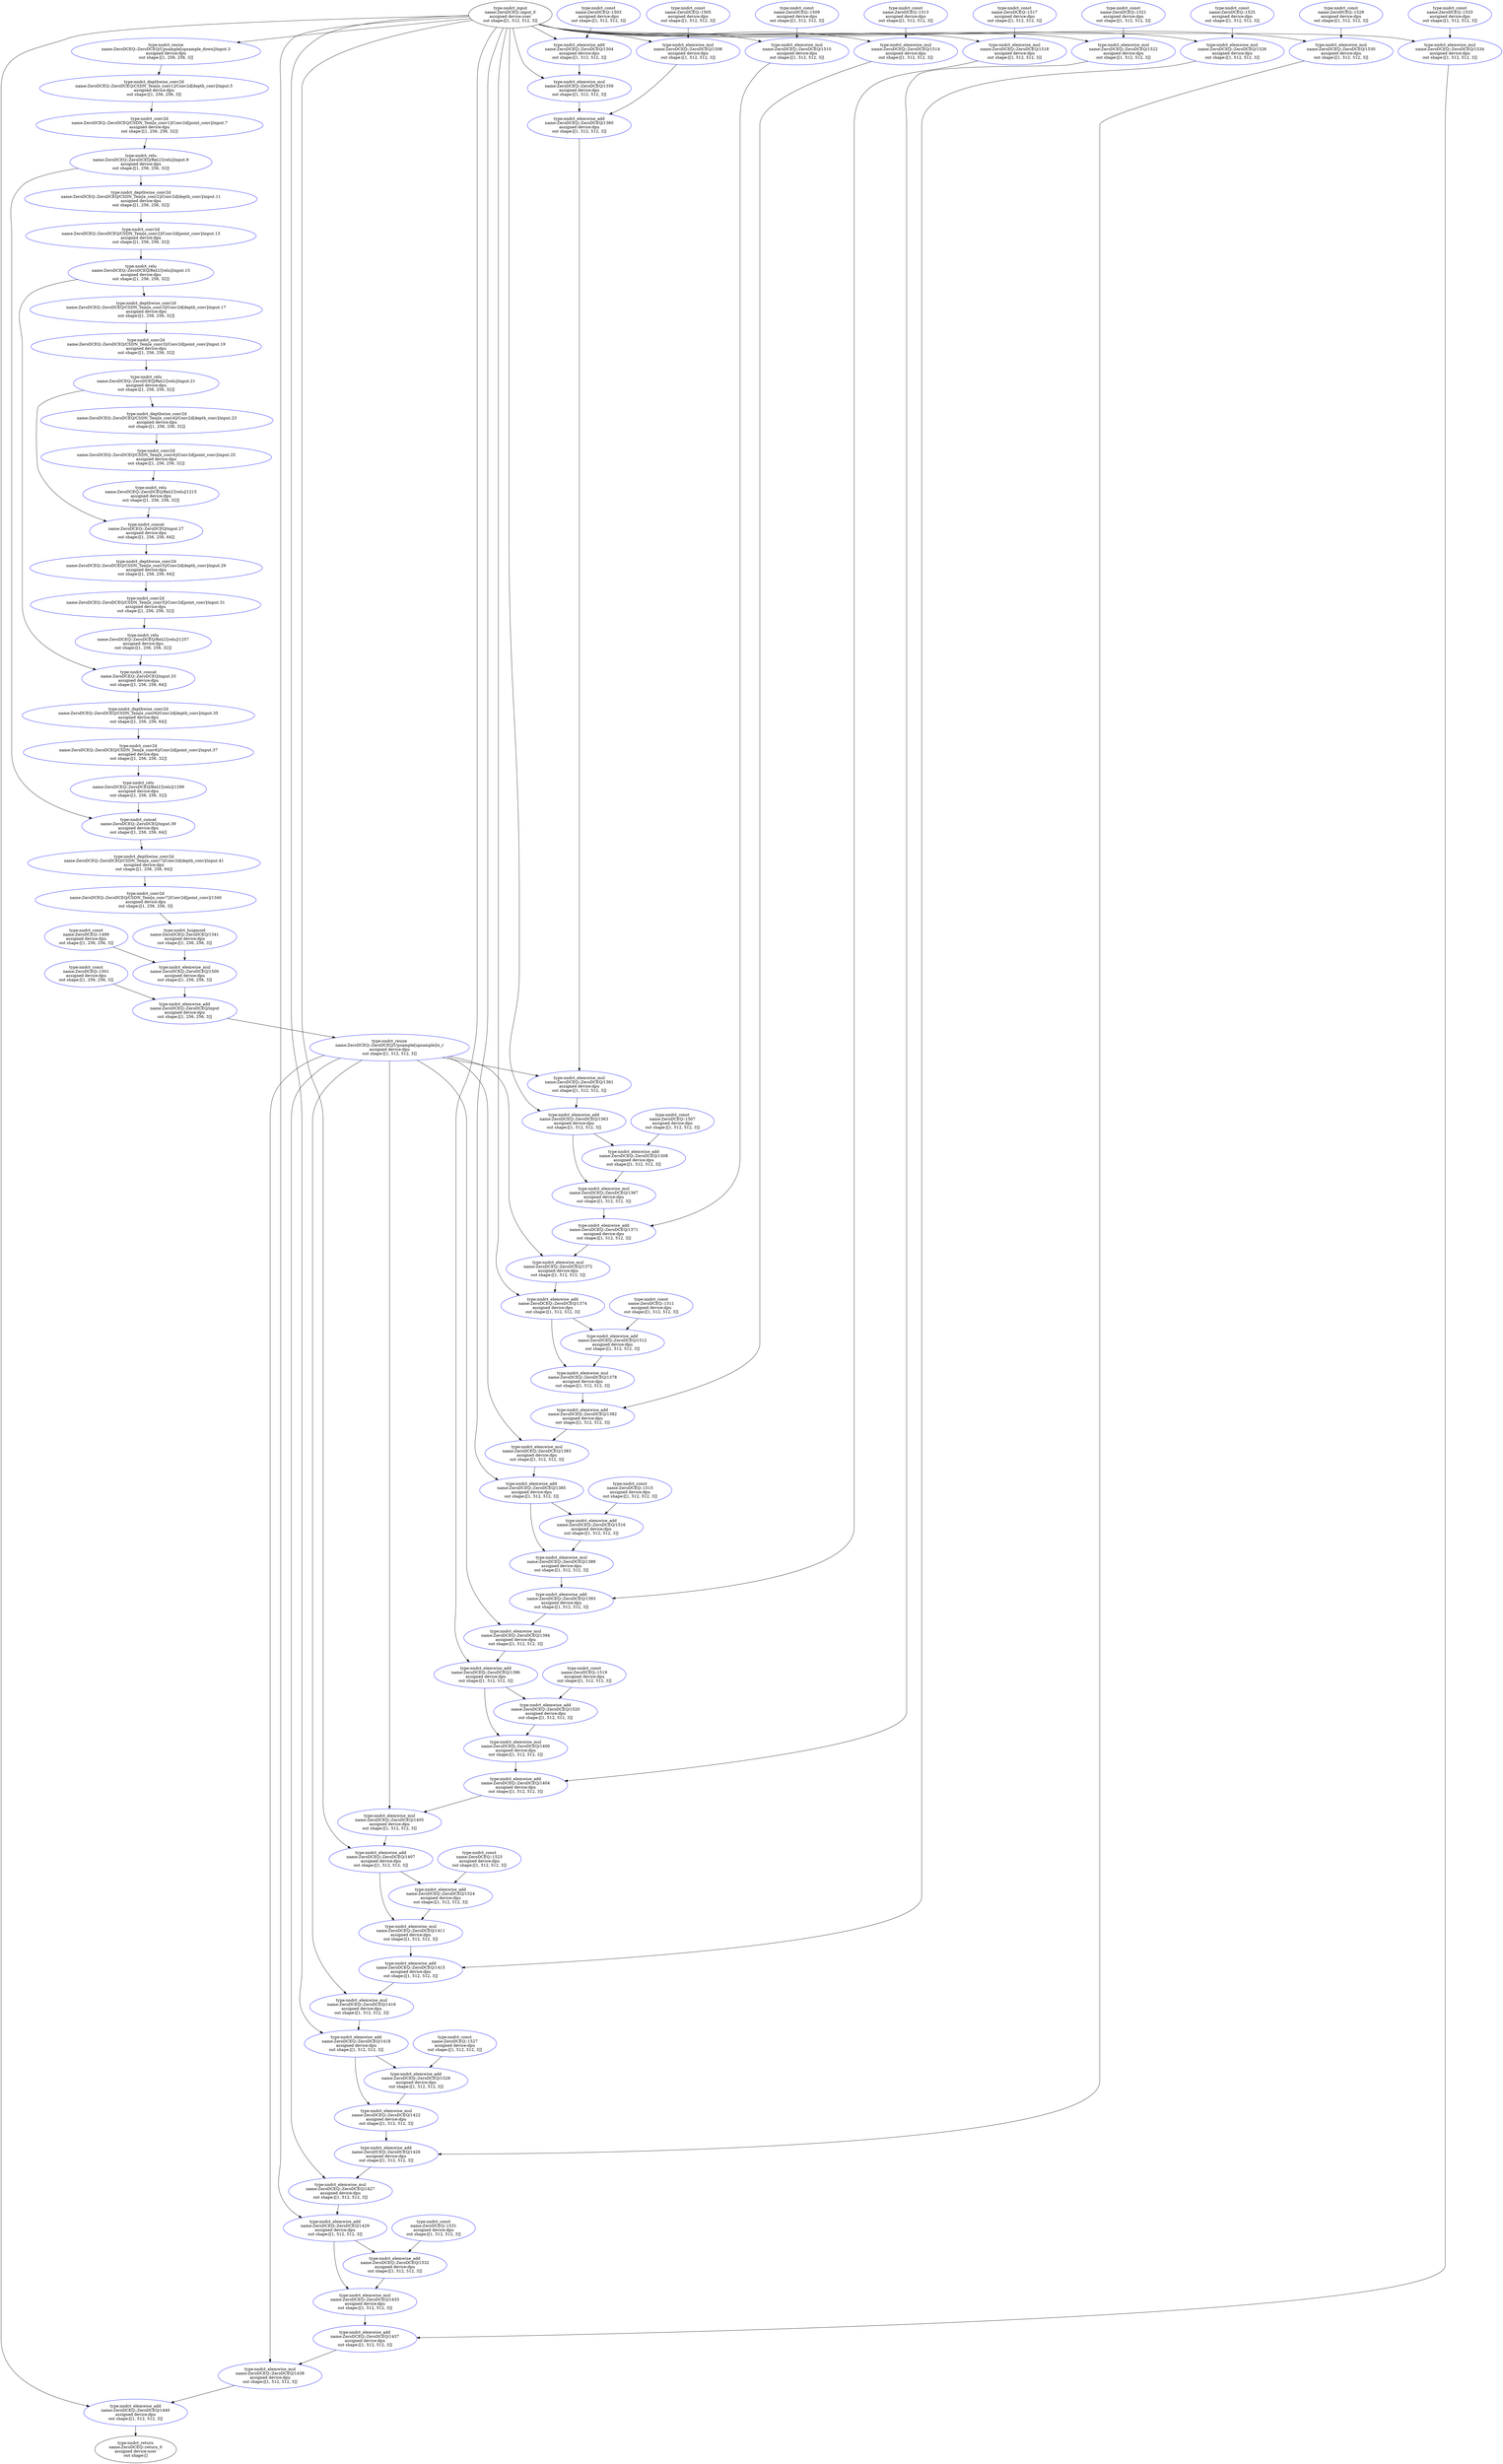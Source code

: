 digraph ZeroDCEQ {
	1499 [label="type:nndct_const
name:ZeroDCEQ::1499
assigned device:dpu
out shape:[[1, 256, 256, 3]]" color=blue]
	1505 [label="type:nndct_const
name:ZeroDCEQ::1505
assigned device:dpu
out shape:[[1, 512, 512, 3]]" color=blue]
	1509 [label="type:nndct_const
name:ZeroDCEQ::1509
assigned device:dpu
out shape:[[1, 512, 512, 3]]" color=blue]
	1513 [label="type:nndct_const
name:ZeroDCEQ::1513
assigned device:dpu
out shape:[[1, 512, 512, 3]]" color=blue]
	1517 [label="type:nndct_const
name:ZeroDCEQ::1517
assigned device:dpu
out shape:[[1, 512, 512, 3]]" color=blue]
	1521 [label="type:nndct_const
name:ZeroDCEQ::1521
assigned device:dpu
out shape:[[1, 512, 512, 3]]" color=blue]
	1525 [label="type:nndct_const
name:ZeroDCEQ::1525
assigned device:dpu
out shape:[[1, 512, 512, 3]]" color=blue]
	1529 [label="type:nndct_const
name:ZeroDCEQ::1529
assigned device:dpu
out shape:[[1, 512, 512, 3]]" color=blue]
	1533 [label="type:nndct_const
name:ZeroDCEQ::1533
assigned device:dpu
out shape:[[1, 512, 512, 3]]" color=blue]
	1501 [label="type:nndct_const
name:ZeroDCEQ::1501
assigned device:dpu
out shape:[[1, 256, 256, 3]]" color=blue]
	1507 [label="type:nndct_const
name:ZeroDCEQ::1507
assigned device:dpu
out shape:[[1, 512, 512, 3]]" color=blue]
	1511 [label="type:nndct_const
name:ZeroDCEQ::1511
assigned device:dpu
out shape:[[1, 512, 512, 3]]" color=blue]
	1515 [label="type:nndct_const
name:ZeroDCEQ::1515
assigned device:dpu
out shape:[[1, 512, 512, 3]]" color=blue]
	1519 [label="type:nndct_const
name:ZeroDCEQ::1519
assigned device:dpu
out shape:[[1, 512, 512, 3]]" color=blue]
	1523 [label="type:nndct_const
name:ZeroDCEQ::1523
assigned device:dpu
out shape:[[1, 512, 512, 3]]" color=blue]
	1527 [label="type:nndct_const
name:ZeroDCEQ::1527
assigned device:dpu
out shape:[[1, 512, 512, 3]]" color=blue]
	1531 [label="type:nndct_const
name:ZeroDCEQ::1531
assigned device:dpu
out shape:[[1, 512, 512, 3]]" color=blue]
	1503 [label="type:nndct_const
name:ZeroDCEQ::1503
assigned device:dpu
out shape:[[1, 512, 512, 3]]" color=blue]
	input_0 [label="type:nndct_input
name:ZeroDCEQ::input_0
assigned device:user
out shape:[[1, 512, 512, 3]]" color=black]
	"ZeroDCEQ/Upsample[upsample_down]/input.3" [label="type:nndct_resize
name:ZeroDCEQ::ZeroDCEQ/Upsample[upsample_down]/input.3
assigned device:dpu
out shape:[[1, 256, 256, 3]]" color=blue]
	"ZeroDCEQ/CSDN_Tem[e_conv1]/Conv2d[depth_conv]/input.5" [label="type:nndct_depthwise_conv2d
name:ZeroDCEQ::ZeroDCEQ/CSDN_Tem[e_conv1]/Conv2d[depth_conv]/input.5
assigned device:dpu
out shape:[[1, 256, 256, 3]]" color=blue]
	"ZeroDCEQ/CSDN_Tem[e_conv1]/Conv2d[point_conv]/input.7" [label="type:nndct_conv2d
name:ZeroDCEQ::ZeroDCEQ/CSDN_Tem[e_conv1]/Conv2d[point_conv]/input.7
assigned device:dpu
out shape:[[1, 256, 256, 32]]" color=blue]
	"ZeroDCEQ/ReLU[relu]/input.9" [label="type:nndct_relu
name:ZeroDCEQ::ZeroDCEQ/ReLU[relu]/input.9
assigned device:dpu
out shape:[[1, 256, 256, 32]]" color=blue]
	"ZeroDCEQ/CSDN_Tem[e_conv2]/Conv2d[depth_conv]/input.11" [label="type:nndct_depthwise_conv2d
name:ZeroDCEQ::ZeroDCEQ/CSDN_Tem[e_conv2]/Conv2d[depth_conv]/input.11
assigned device:dpu
out shape:[[1, 256, 256, 32]]" color=blue]
	"ZeroDCEQ/CSDN_Tem[e_conv2]/Conv2d[point_conv]/input.13" [label="type:nndct_conv2d
name:ZeroDCEQ::ZeroDCEQ/CSDN_Tem[e_conv2]/Conv2d[point_conv]/input.13
assigned device:dpu
out shape:[[1, 256, 256, 32]]" color=blue]
	"ZeroDCEQ/ReLU[relu]/input.15" [label="type:nndct_relu
name:ZeroDCEQ::ZeroDCEQ/ReLU[relu]/input.15
assigned device:dpu
out shape:[[1, 256, 256, 32]]" color=blue]
	"ZeroDCEQ/CSDN_Tem[e_conv3]/Conv2d[depth_conv]/input.17" [label="type:nndct_depthwise_conv2d
name:ZeroDCEQ::ZeroDCEQ/CSDN_Tem[e_conv3]/Conv2d[depth_conv]/input.17
assigned device:dpu
out shape:[[1, 256, 256, 32]]" color=blue]
	"ZeroDCEQ/CSDN_Tem[e_conv3]/Conv2d[point_conv]/input.19" [label="type:nndct_conv2d
name:ZeroDCEQ::ZeroDCEQ/CSDN_Tem[e_conv3]/Conv2d[point_conv]/input.19
assigned device:dpu
out shape:[[1, 256, 256, 32]]" color=blue]
	"ZeroDCEQ/ReLU[relu]/input.21" [label="type:nndct_relu
name:ZeroDCEQ::ZeroDCEQ/ReLU[relu]/input.21
assigned device:dpu
out shape:[[1, 256, 256, 32]]" color=blue]
	"ZeroDCEQ/CSDN_Tem[e_conv4]/Conv2d[depth_conv]/input.23" [label="type:nndct_depthwise_conv2d
name:ZeroDCEQ::ZeroDCEQ/CSDN_Tem[e_conv4]/Conv2d[depth_conv]/input.23
assigned device:dpu
out shape:[[1, 256, 256, 32]]" color=blue]
	"ZeroDCEQ/CSDN_Tem[e_conv4]/Conv2d[point_conv]/input.25" [label="type:nndct_conv2d
name:ZeroDCEQ::ZeroDCEQ/CSDN_Tem[e_conv4]/Conv2d[point_conv]/input.25
assigned device:dpu
out shape:[[1, 256, 256, 32]]" color=blue]
	"ZeroDCEQ/ReLU[relu]/1215" [label="type:nndct_relu
name:ZeroDCEQ::ZeroDCEQ/ReLU[relu]/1215
assigned device:dpu
out shape:[[1, 256, 256, 32]]" color=blue]
	"ZeroDCEQ/input.27" [label="type:nndct_concat
name:ZeroDCEQ::ZeroDCEQ/input.27
assigned device:dpu
out shape:[[1, 256, 256, 64]]" color=blue]
	"ZeroDCEQ/CSDN_Tem[e_conv5]/Conv2d[depth_conv]/input.29" [label="type:nndct_depthwise_conv2d
name:ZeroDCEQ::ZeroDCEQ/CSDN_Tem[e_conv5]/Conv2d[depth_conv]/input.29
assigned device:dpu
out shape:[[1, 256, 256, 64]]" color=blue]
	"ZeroDCEQ/CSDN_Tem[e_conv5]/Conv2d[point_conv]/input.31" [label="type:nndct_conv2d
name:ZeroDCEQ::ZeroDCEQ/CSDN_Tem[e_conv5]/Conv2d[point_conv]/input.31
assigned device:dpu
out shape:[[1, 256, 256, 32]]" color=blue]
	"ZeroDCEQ/ReLU[relu]/1257" [label="type:nndct_relu
name:ZeroDCEQ::ZeroDCEQ/ReLU[relu]/1257
assigned device:dpu
out shape:[[1, 256, 256, 32]]" color=blue]
	"ZeroDCEQ/input.33" [label="type:nndct_concat
name:ZeroDCEQ::ZeroDCEQ/input.33
assigned device:dpu
out shape:[[1, 256, 256, 64]]" color=blue]
	"ZeroDCEQ/CSDN_Tem[e_conv6]/Conv2d[depth_conv]/input.35" [label="type:nndct_depthwise_conv2d
name:ZeroDCEQ::ZeroDCEQ/CSDN_Tem[e_conv6]/Conv2d[depth_conv]/input.35
assigned device:dpu
out shape:[[1, 256, 256, 64]]" color=blue]
	"ZeroDCEQ/CSDN_Tem[e_conv6]/Conv2d[point_conv]/input.37" [label="type:nndct_conv2d
name:ZeroDCEQ::ZeroDCEQ/CSDN_Tem[e_conv6]/Conv2d[point_conv]/input.37
assigned device:dpu
out shape:[[1, 256, 256, 32]]" color=blue]
	"ZeroDCEQ/ReLU[relu]/1299" [label="type:nndct_relu
name:ZeroDCEQ::ZeroDCEQ/ReLU[relu]/1299
assigned device:dpu
out shape:[[1, 256, 256, 32]]" color=blue]
	"ZeroDCEQ/input.39" [label="type:nndct_concat
name:ZeroDCEQ::ZeroDCEQ/input.39
assigned device:dpu
out shape:[[1, 256, 256, 64]]" color=blue]
	"ZeroDCEQ/CSDN_Tem[e_conv7]/Conv2d[depth_conv]/input.41" [label="type:nndct_depthwise_conv2d
name:ZeroDCEQ::ZeroDCEQ/CSDN_Tem[e_conv7]/Conv2d[depth_conv]/input.41
assigned device:dpu
out shape:[[1, 256, 256, 64]]" color=blue]
	"ZeroDCEQ/CSDN_Tem[e_conv7]/Conv2d[point_conv]/1340" [label="type:nndct_conv2d
name:ZeroDCEQ::ZeroDCEQ/CSDN_Tem[e_conv7]/Conv2d[point_conv]/1340
assigned device:dpu
out shape:[[1, 256, 256, 3]]" color=blue]
	"ZeroDCEQ/1341" [label="type:nndct_hsigmoid
name:ZeroDCEQ::ZeroDCEQ/1341
assigned device:dpu
out shape:[[1, 256, 256, 3]]" color=blue]
	"ZeroDCEQ/1500" [label="type:nndct_elemwise_mul
name:ZeroDCEQ::ZeroDCEQ/1500
assigned device:dpu
out shape:[[1, 256, 256, 3]]" color=blue]
	"ZeroDCEQ/input" [label="type:nndct_elemwise_add
name:ZeroDCEQ::ZeroDCEQ/input
assigned device:dpu
out shape:[[1, 256, 256, 3]]" color=blue]
	"ZeroDCEQ/Upsample[upsample]/x_r" [label="type:nndct_resize
name:ZeroDCEQ::ZeroDCEQ/Upsample[upsample]/x_r
assigned device:dpu
out shape:[[1, 512, 512, 3]]" color=blue]
	"ZeroDCEQ/1504" [label="type:nndct_elemwise_add
name:ZeroDCEQ::ZeroDCEQ/1504
assigned device:dpu
out shape:[[1, 512, 512, 3]]" color=blue]
	"ZeroDCEQ/1356" [label="type:nndct_elemwise_mul
name:ZeroDCEQ::ZeroDCEQ/1356
assigned device:dpu
out shape:[[1, 512, 512, 3]]" color=blue]
	"ZeroDCEQ/1506" [label="type:nndct_elemwise_mul
name:ZeroDCEQ::ZeroDCEQ/1506
assigned device:dpu
out shape:[[1, 512, 512, 3]]" color=blue]
	"ZeroDCEQ/1360" [label="type:nndct_elemwise_add
name:ZeroDCEQ::ZeroDCEQ/1360
assigned device:dpu
out shape:[[1, 512, 512, 3]]" color=blue]
	"ZeroDCEQ/1361" [label="type:nndct_elemwise_mul
name:ZeroDCEQ::ZeroDCEQ/1361
assigned device:dpu
out shape:[[1, 512, 512, 3]]" color=blue]
	"ZeroDCEQ/1363" [label="type:nndct_elemwise_add
name:ZeroDCEQ::ZeroDCEQ/1363
assigned device:dpu
out shape:[[1, 512, 512, 3]]" color=blue]
	"ZeroDCEQ/1508" [label="type:nndct_elemwise_add
name:ZeroDCEQ::ZeroDCEQ/1508
assigned device:dpu
out shape:[[1, 512, 512, 3]]" color=blue]
	"ZeroDCEQ/1367" [label="type:nndct_elemwise_mul
name:ZeroDCEQ::ZeroDCEQ/1367
assigned device:dpu
out shape:[[1, 512, 512, 3]]" color=blue]
	"ZeroDCEQ/1510" [label="type:nndct_elemwise_mul
name:ZeroDCEQ::ZeroDCEQ/1510
assigned device:dpu
out shape:[[1, 512, 512, 3]]" color=blue]
	"ZeroDCEQ/1371" [label="type:nndct_elemwise_add
name:ZeroDCEQ::ZeroDCEQ/1371
assigned device:dpu
out shape:[[1, 512, 512, 3]]" color=blue]
	"ZeroDCEQ/1372" [label="type:nndct_elemwise_mul
name:ZeroDCEQ::ZeroDCEQ/1372
assigned device:dpu
out shape:[[1, 512, 512, 3]]" color=blue]
	"ZeroDCEQ/1374" [label="type:nndct_elemwise_add
name:ZeroDCEQ::ZeroDCEQ/1374
assigned device:dpu
out shape:[[1, 512, 512, 3]]" color=blue]
	"ZeroDCEQ/1512" [label="type:nndct_elemwise_add
name:ZeroDCEQ::ZeroDCEQ/1512
assigned device:dpu
out shape:[[1, 512, 512, 3]]" color=blue]
	"ZeroDCEQ/1378" [label="type:nndct_elemwise_mul
name:ZeroDCEQ::ZeroDCEQ/1378
assigned device:dpu
out shape:[[1, 512, 512, 3]]" color=blue]
	"ZeroDCEQ/1514" [label="type:nndct_elemwise_mul
name:ZeroDCEQ::ZeroDCEQ/1514
assigned device:dpu
out shape:[[1, 512, 512, 3]]" color=blue]
	"ZeroDCEQ/1382" [label="type:nndct_elemwise_add
name:ZeroDCEQ::ZeroDCEQ/1382
assigned device:dpu
out shape:[[1, 512, 512, 3]]" color=blue]
	"ZeroDCEQ/1383" [label="type:nndct_elemwise_mul
name:ZeroDCEQ::ZeroDCEQ/1383
assigned device:dpu
out shape:[[1, 512, 512, 3]]" color=blue]
	"ZeroDCEQ/1385" [label="type:nndct_elemwise_add
name:ZeroDCEQ::ZeroDCEQ/1385
assigned device:dpu
out shape:[[1, 512, 512, 3]]" color=blue]
	"ZeroDCEQ/1516" [label="type:nndct_elemwise_add
name:ZeroDCEQ::ZeroDCEQ/1516
assigned device:dpu
out shape:[[1, 512, 512, 3]]" color=blue]
	"ZeroDCEQ/1389" [label="type:nndct_elemwise_mul
name:ZeroDCEQ::ZeroDCEQ/1389
assigned device:dpu
out shape:[[1, 512, 512, 3]]" color=blue]
	"ZeroDCEQ/1518" [label="type:nndct_elemwise_mul
name:ZeroDCEQ::ZeroDCEQ/1518
assigned device:dpu
out shape:[[1, 512, 512, 3]]" color=blue]
	"ZeroDCEQ/1393" [label="type:nndct_elemwise_add
name:ZeroDCEQ::ZeroDCEQ/1393
assigned device:dpu
out shape:[[1, 512, 512, 3]]" color=blue]
	"ZeroDCEQ/1394" [label="type:nndct_elemwise_mul
name:ZeroDCEQ::ZeroDCEQ/1394
assigned device:dpu
out shape:[[1, 512, 512, 3]]" color=blue]
	"ZeroDCEQ/1396" [label="type:nndct_elemwise_add
name:ZeroDCEQ::ZeroDCEQ/1396
assigned device:dpu
out shape:[[1, 512, 512, 3]]" color=blue]
	"ZeroDCEQ/1520" [label="type:nndct_elemwise_add
name:ZeroDCEQ::ZeroDCEQ/1520
assigned device:dpu
out shape:[[1, 512, 512, 3]]" color=blue]
	"ZeroDCEQ/1400" [label="type:nndct_elemwise_mul
name:ZeroDCEQ::ZeroDCEQ/1400
assigned device:dpu
out shape:[[1, 512, 512, 3]]" color=blue]
	"ZeroDCEQ/1522" [label="type:nndct_elemwise_mul
name:ZeroDCEQ::ZeroDCEQ/1522
assigned device:dpu
out shape:[[1, 512, 512, 3]]" color=blue]
	"ZeroDCEQ/1404" [label="type:nndct_elemwise_add
name:ZeroDCEQ::ZeroDCEQ/1404
assigned device:dpu
out shape:[[1, 512, 512, 3]]" color=blue]
	"ZeroDCEQ/1405" [label="type:nndct_elemwise_mul
name:ZeroDCEQ::ZeroDCEQ/1405
assigned device:dpu
out shape:[[1, 512, 512, 3]]" color=blue]
	"ZeroDCEQ/1407" [label="type:nndct_elemwise_add
name:ZeroDCEQ::ZeroDCEQ/1407
assigned device:dpu
out shape:[[1, 512, 512, 3]]" color=blue]
	"ZeroDCEQ/1524" [label="type:nndct_elemwise_add
name:ZeroDCEQ::ZeroDCEQ/1524
assigned device:dpu
out shape:[[1, 512, 512, 3]]" color=blue]
	"ZeroDCEQ/1411" [label="type:nndct_elemwise_mul
name:ZeroDCEQ::ZeroDCEQ/1411
assigned device:dpu
out shape:[[1, 512, 512, 3]]" color=blue]
	"ZeroDCEQ/1526" [label="type:nndct_elemwise_mul
name:ZeroDCEQ::ZeroDCEQ/1526
assigned device:dpu
out shape:[[1, 512, 512, 3]]" color=blue]
	"ZeroDCEQ/1415" [label="type:nndct_elemwise_add
name:ZeroDCEQ::ZeroDCEQ/1415
assigned device:dpu
out shape:[[1, 512, 512, 3]]" color=blue]
	"ZeroDCEQ/1416" [label="type:nndct_elemwise_mul
name:ZeroDCEQ::ZeroDCEQ/1416
assigned device:dpu
out shape:[[1, 512, 512, 3]]" color=blue]
	"ZeroDCEQ/1418" [label="type:nndct_elemwise_add
name:ZeroDCEQ::ZeroDCEQ/1418
assigned device:dpu
out shape:[[1, 512, 512, 3]]" color=blue]
	"ZeroDCEQ/1528" [label="type:nndct_elemwise_add
name:ZeroDCEQ::ZeroDCEQ/1528
assigned device:dpu
out shape:[[1, 512, 512, 3]]" color=blue]
	"ZeroDCEQ/1422" [label="type:nndct_elemwise_mul
name:ZeroDCEQ::ZeroDCEQ/1422
assigned device:dpu
out shape:[[1, 512, 512, 3]]" color=blue]
	"ZeroDCEQ/1530" [label="type:nndct_elemwise_mul
name:ZeroDCEQ::ZeroDCEQ/1530
assigned device:dpu
out shape:[[1, 512, 512, 3]]" color=blue]
	"ZeroDCEQ/1426" [label="type:nndct_elemwise_add
name:ZeroDCEQ::ZeroDCEQ/1426
assigned device:dpu
out shape:[[1, 512, 512, 3]]" color=blue]
	"ZeroDCEQ/1427" [label="type:nndct_elemwise_mul
name:ZeroDCEQ::ZeroDCEQ/1427
assigned device:dpu
out shape:[[1, 512, 512, 3]]" color=blue]
	"ZeroDCEQ/1429" [label="type:nndct_elemwise_add
name:ZeroDCEQ::ZeroDCEQ/1429
assigned device:dpu
out shape:[[1, 512, 512, 3]]" color=blue]
	"ZeroDCEQ/1532" [label="type:nndct_elemwise_add
name:ZeroDCEQ::ZeroDCEQ/1532
assigned device:dpu
out shape:[[1, 512, 512, 3]]" color=blue]
	"ZeroDCEQ/1433" [label="type:nndct_elemwise_mul
name:ZeroDCEQ::ZeroDCEQ/1433
assigned device:dpu
out shape:[[1, 512, 512, 3]]" color=blue]
	"ZeroDCEQ/1534" [label="type:nndct_elemwise_mul
name:ZeroDCEQ::ZeroDCEQ/1534
assigned device:dpu
out shape:[[1, 512, 512, 3]]" color=blue]
	"ZeroDCEQ/1437" [label="type:nndct_elemwise_add
name:ZeroDCEQ::ZeroDCEQ/1437
assigned device:dpu
out shape:[[1, 512, 512, 3]]" color=blue]
	"ZeroDCEQ/1438" [label="type:nndct_elemwise_mul
name:ZeroDCEQ::ZeroDCEQ/1438
assigned device:dpu
out shape:[[1, 512, 512, 3]]" color=blue]
	"ZeroDCEQ/1440" [label="type:nndct_elemwise_add
name:ZeroDCEQ::ZeroDCEQ/1440
assigned device:dpu
out shape:[[1, 512, 512, 3]]" color=blue]
	return_0 [label="type:nndct_return
name:ZeroDCEQ::return_0
assigned device:user
out shape:[]" color=black]
	1499 -> "ZeroDCEQ/1500"
	1505 -> "ZeroDCEQ/1506"
	1509 -> "ZeroDCEQ/1510"
	1513 -> "ZeroDCEQ/1514"
	1517 -> "ZeroDCEQ/1518"
	1521 -> "ZeroDCEQ/1522"
	1525 -> "ZeroDCEQ/1526"
	1529 -> "ZeroDCEQ/1530"
	1533 -> "ZeroDCEQ/1534"
	1501 -> "ZeroDCEQ/input"
	1507 -> "ZeroDCEQ/1508"
	1511 -> "ZeroDCEQ/1512"
	1515 -> "ZeroDCEQ/1516"
	1519 -> "ZeroDCEQ/1520"
	1523 -> "ZeroDCEQ/1524"
	1527 -> "ZeroDCEQ/1528"
	1531 -> "ZeroDCEQ/1532"
	1503 -> "ZeroDCEQ/1504"
	input_0 -> "ZeroDCEQ/Upsample[upsample_down]/input.3"
	input_0 -> "ZeroDCEQ/1504"
	input_0 -> "ZeroDCEQ/1356"
	input_0 -> "ZeroDCEQ/1506"
	input_0 -> "ZeroDCEQ/1363"
	input_0 -> "ZeroDCEQ/1510"
	input_0 -> "ZeroDCEQ/1374"
	input_0 -> "ZeroDCEQ/1514"
	input_0 -> "ZeroDCEQ/1385"
	input_0 -> "ZeroDCEQ/1518"
	input_0 -> "ZeroDCEQ/1396"
	input_0 -> "ZeroDCEQ/1522"
	input_0 -> "ZeroDCEQ/1407"
	input_0 -> "ZeroDCEQ/1526"
	input_0 -> "ZeroDCEQ/1418"
	input_0 -> "ZeroDCEQ/1530"
	input_0 -> "ZeroDCEQ/1429"
	input_0 -> "ZeroDCEQ/1534"
	input_0 -> "ZeroDCEQ/1440"
	"ZeroDCEQ/Upsample[upsample_down]/input.3" -> "ZeroDCEQ/CSDN_Tem[e_conv1]/Conv2d[depth_conv]/input.5"
	"ZeroDCEQ/CSDN_Tem[e_conv1]/Conv2d[depth_conv]/input.5" -> "ZeroDCEQ/CSDN_Tem[e_conv1]/Conv2d[point_conv]/input.7"
	"ZeroDCEQ/CSDN_Tem[e_conv1]/Conv2d[point_conv]/input.7" -> "ZeroDCEQ/ReLU[relu]/input.9"
	"ZeroDCEQ/ReLU[relu]/input.9" -> "ZeroDCEQ/CSDN_Tem[e_conv2]/Conv2d[depth_conv]/input.11"
	"ZeroDCEQ/ReLU[relu]/input.9" -> "ZeroDCEQ/input.39"
	"ZeroDCEQ/CSDN_Tem[e_conv2]/Conv2d[depth_conv]/input.11" -> "ZeroDCEQ/CSDN_Tem[e_conv2]/Conv2d[point_conv]/input.13"
	"ZeroDCEQ/CSDN_Tem[e_conv2]/Conv2d[point_conv]/input.13" -> "ZeroDCEQ/ReLU[relu]/input.15"
	"ZeroDCEQ/ReLU[relu]/input.15" -> "ZeroDCEQ/CSDN_Tem[e_conv3]/Conv2d[depth_conv]/input.17"
	"ZeroDCEQ/ReLU[relu]/input.15" -> "ZeroDCEQ/input.33"
	"ZeroDCEQ/CSDN_Tem[e_conv3]/Conv2d[depth_conv]/input.17" -> "ZeroDCEQ/CSDN_Tem[e_conv3]/Conv2d[point_conv]/input.19"
	"ZeroDCEQ/CSDN_Tem[e_conv3]/Conv2d[point_conv]/input.19" -> "ZeroDCEQ/ReLU[relu]/input.21"
	"ZeroDCEQ/ReLU[relu]/input.21" -> "ZeroDCEQ/CSDN_Tem[e_conv4]/Conv2d[depth_conv]/input.23"
	"ZeroDCEQ/ReLU[relu]/input.21" -> "ZeroDCEQ/input.27"
	"ZeroDCEQ/CSDN_Tem[e_conv4]/Conv2d[depth_conv]/input.23" -> "ZeroDCEQ/CSDN_Tem[e_conv4]/Conv2d[point_conv]/input.25"
	"ZeroDCEQ/CSDN_Tem[e_conv4]/Conv2d[point_conv]/input.25" -> "ZeroDCEQ/ReLU[relu]/1215"
	"ZeroDCEQ/ReLU[relu]/1215" -> "ZeroDCEQ/input.27"
	"ZeroDCEQ/input.27" -> "ZeroDCEQ/CSDN_Tem[e_conv5]/Conv2d[depth_conv]/input.29"
	"ZeroDCEQ/CSDN_Tem[e_conv5]/Conv2d[depth_conv]/input.29" -> "ZeroDCEQ/CSDN_Tem[e_conv5]/Conv2d[point_conv]/input.31"
	"ZeroDCEQ/CSDN_Tem[e_conv5]/Conv2d[point_conv]/input.31" -> "ZeroDCEQ/ReLU[relu]/1257"
	"ZeroDCEQ/ReLU[relu]/1257" -> "ZeroDCEQ/input.33"
	"ZeroDCEQ/input.33" -> "ZeroDCEQ/CSDN_Tem[e_conv6]/Conv2d[depth_conv]/input.35"
	"ZeroDCEQ/CSDN_Tem[e_conv6]/Conv2d[depth_conv]/input.35" -> "ZeroDCEQ/CSDN_Tem[e_conv6]/Conv2d[point_conv]/input.37"
	"ZeroDCEQ/CSDN_Tem[e_conv6]/Conv2d[point_conv]/input.37" -> "ZeroDCEQ/ReLU[relu]/1299"
	"ZeroDCEQ/ReLU[relu]/1299" -> "ZeroDCEQ/input.39"
	"ZeroDCEQ/input.39" -> "ZeroDCEQ/CSDN_Tem[e_conv7]/Conv2d[depth_conv]/input.41"
	"ZeroDCEQ/CSDN_Tem[e_conv7]/Conv2d[depth_conv]/input.41" -> "ZeroDCEQ/CSDN_Tem[e_conv7]/Conv2d[point_conv]/1340"
	"ZeroDCEQ/CSDN_Tem[e_conv7]/Conv2d[point_conv]/1340" -> "ZeroDCEQ/1341"
	"ZeroDCEQ/1341" -> "ZeroDCEQ/1500"
	"ZeroDCEQ/1500" -> "ZeroDCEQ/input"
	"ZeroDCEQ/input" -> "ZeroDCEQ/Upsample[upsample]/x_r"
	"ZeroDCEQ/Upsample[upsample]/x_r" -> "ZeroDCEQ/1361"
	"ZeroDCEQ/Upsample[upsample]/x_r" -> "ZeroDCEQ/1372"
	"ZeroDCEQ/Upsample[upsample]/x_r" -> "ZeroDCEQ/1383"
	"ZeroDCEQ/Upsample[upsample]/x_r" -> "ZeroDCEQ/1394"
	"ZeroDCEQ/Upsample[upsample]/x_r" -> "ZeroDCEQ/1405"
	"ZeroDCEQ/Upsample[upsample]/x_r" -> "ZeroDCEQ/1416"
	"ZeroDCEQ/Upsample[upsample]/x_r" -> "ZeroDCEQ/1427"
	"ZeroDCEQ/Upsample[upsample]/x_r" -> "ZeroDCEQ/1438"
	"ZeroDCEQ/1504" -> "ZeroDCEQ/1356"
	"ZeroDCEQ/1356" -> "ZeroDCEQ/1360"
	"ZeroDCEQ/1506" -> "ZeroDCEQ/1360"
	"ZeroDCEQ/1360" -> "ZeroDCEQ/1361"
	"ZeroDCEQ/1361" -> "ZeroDCEQ/1363"
	"ZeroDCEQ/1363" -> "ZeroDCEQ/1508"
	"ZeroDCEQ/1363" -> "ZeroDCEQ/1367"
	"ZeroDCEQ/1508" -> "ZeroDCEQ/1367"
	"ZeroDCEQ/1367" -> "ZeroDCEQ/1371"
	"ZeroDCEQ/1510" -> "ZeroDCEQ/1371"
	"ZeroDCEQ/1371" -> "ZeroDCEQ/1372"
	"ZeroDCEQ/1372" -> "ZeroDCEQ/1374"
	"ZeroDCEQ/1374" -> "ZeroDCEQ/1512"
	"ZeroDCEQ/1374" -> "ZeroDCEQ/1378"
	"ZeroDCEQ/1512" -> "ZeroDCEQ/1378"
	"ZeroDCEQ/1378" -> "ZeroDCEQ/1382"
	"ZeroDCEQ/1514" -> "ZeroDCEQ/1382"
	"ZeroDCEQ/1382" -> "ZeroDCEQ/1383"
	"ZeroDCEQ/1383" -> "ZeroDCEQ/1385"
	"ZeroDCEQ/1385" -> "ZeroDCEQ/1516"
	"ZeroDCEQ/1385" -> "ZeroDCEQ/1389"
	"ZeroDCEQ/1516" -> "ZeroDCEQ/1389"
	"ZeroDCEQ/1389" -> "ZeroDCEQ/1393"
	"ZeroDCEQ/1518" -> "ZeroDCEQ/1393"
	"ZeroDCEQ/1393" -> "ZeroDCEQ/1394"
	"ZeroDCEQ/1394" -> "ZeroDCEQ/1396"
	"ZeroDCEQ/1396" -> "ZeroDCEQ/1520"
	"ZeroDCEQ/1396" -> "ZeroDCEQ/1400"
	"ZeroDCEQ/1520" -> "ZeroDCEQ/1400"
	"ZeroDCEQ/1400" -> "ZeroDCEQ/1404"
	"ZeroDCEQ/1522" -> "ZeroDCEQ/1404"
	"ZeroDCEQ/1404" -> "ZeroDCEQ/1405"
	"ZeroDCEQ/1405" -> "ZeroDCEQ/1407"
	"ZeroDCEQ/1407" -> "ZeroDCEQ/1524"
	"ZeroDCEQ/1407" -> "ZeroDCEQ/1411"
	"ZeroDCEQ/1524" -> "ZeroDCEQ/1411"
	"ZeroDCEQ/1411" -> "ZeroDCEQ/1415"
	"ZeroDCEQ/1526" -> "ZeroDCEQ/1415"
	"ZeroDCEQ/1415" -> "ZeroDCEQ/1416"
	"ZeroDCEQ/1416" -> "ZeroDCEQ/1418"
	"ZeroDCEQ/1418" -> "ZeroDCEQ/1528"
	"ZeroDCEQ/1418" -> "ZeroDCEQ/1422"
	"ZeroDCEQ/1528" -> "ZeroDCEQ/1422"
	"ZeroDCEQ/1422" -> "ZeroDCEQ/1426"
	"ZeroDCEQ/1530" -> "ZeroDCEQ/1426"
	"ZeroDCEQ/1426" -> "ZeroDCEQ/1427"
	"ZeroDCEQ/1427" -> "ZeroDCEQ/1429"
	"ZeroDCEQ/1429" -> "ZeroDCEQ/1532"
	"ZeroDCEQ/1429" -> "ZeroDCEQ/1433"
	"ZeroDCEQ/1532" -> "ZeroDCEQ/1433"
	"ZeroDCEQ/1433" -> "ZeroDCEQ/1437"
	"ZeroDCEQ/1534" -> "ZeroDCEQ/1437"
	"ZeroDCEQ/1437" -> "ZeroDCEQ/1438"
	"ZeroDCEQ/1438" -> "ZeroDCEQ/1440"
	"ZeroDCEQ/1440" -> return_0
}
